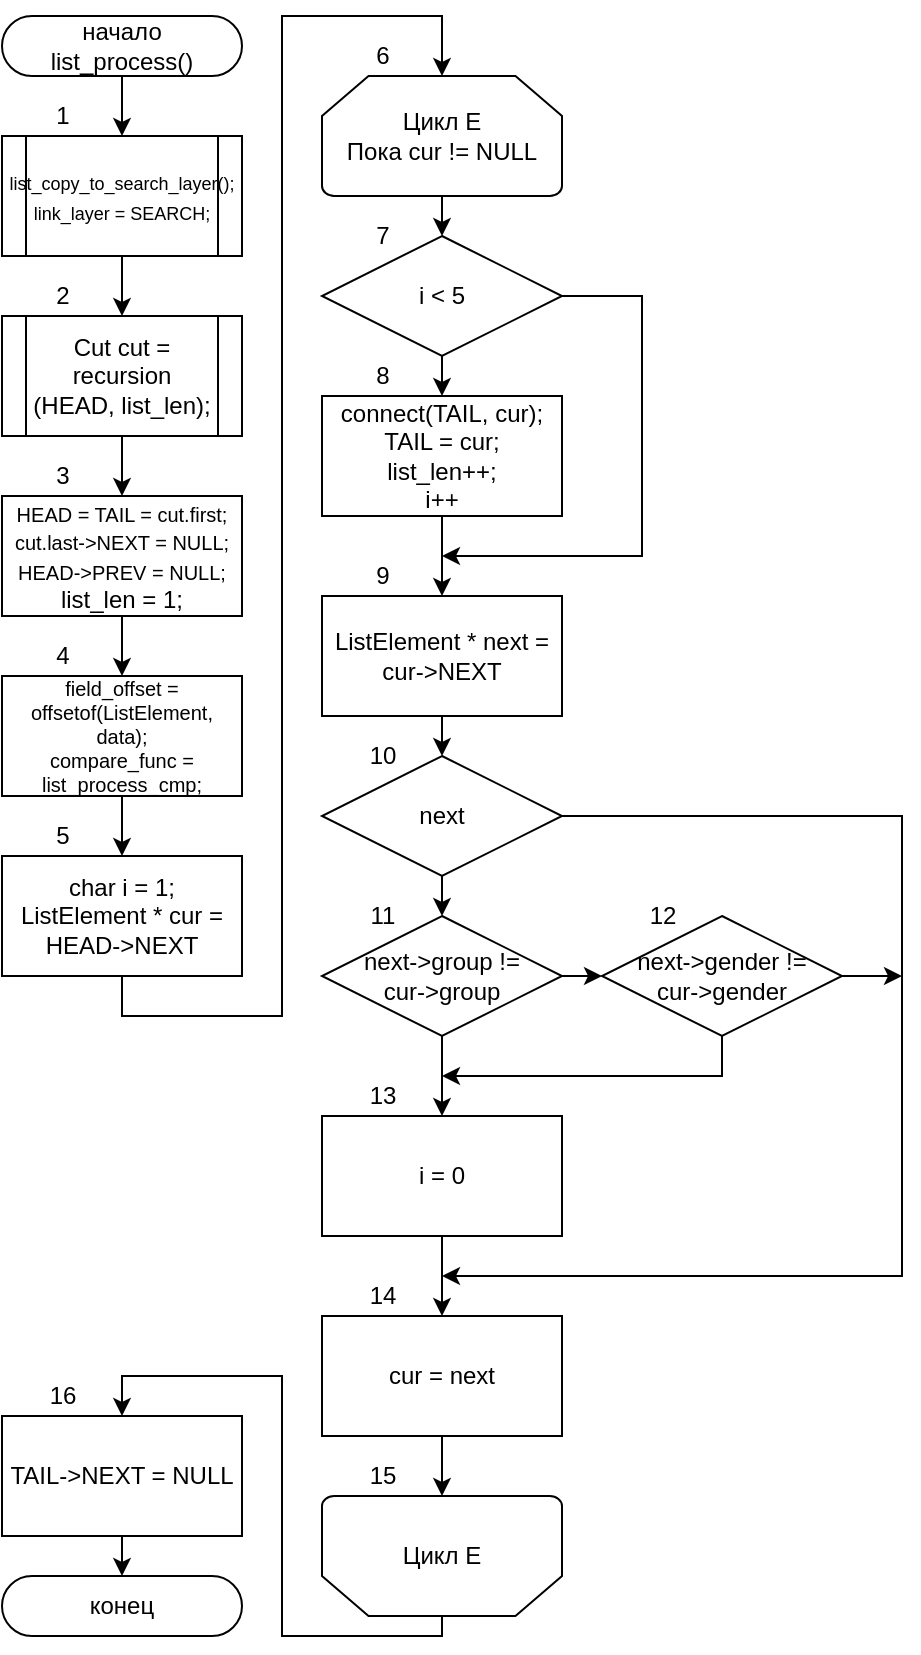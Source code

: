 <mxfile compressed="false" version="14.4.3" type="device">
  <diagram id="uBbau7ussQgPSl02ERnx" name="Page-1">
    <mxGraphModel dx="531" dy="716" grid="1" gridSize="10" guides="1" tooltips="1" connect="1" arrows="1" fold="1" page="1" pageScale="1" pageWidth="850" pageHeight="1100" math="0" shadow="0" extFonts="Permanent Marker^https://fonts.googleapis.com/css?family=Permanent+Marker">
      <root>
        <mxCell id="0" />
        <mxCell id="1" parent="0" />
        <mxCell id="VqFQbHHy4o9Jkx3tYTqD-338" style="edgeStyle=orthogonalEdgeStyle;rounded=0;orthogonalLoop=1;jettySize=auto;html=1;exitX=0.5;exitY=1;exitDx=0;exitDy=0;entryX=0.5;entryY=0;entryDx=0;entryDy=0;" edge="1" parent="1" source="325" target="qXloWMecU9iQvMMXv3q1-339">
          <mxGeometry relative="1" as="geometry" />
        </mxCell>
        <mxCell id="325" value="начало&lt;br&gt;list_process()" style="rounded=1;whiteSpace=wrap;html=1;arcSize=50;" parent="1" vertex="1">
          <mxGeometry x="10" y="10" width="120" height="30" as="geometry" />
        </mxCell>
        <mxCell id="326" value="конец" style="rounded=1;whiteSpace=wrap;html=1;arcSize=50;" parent="1" vertex="1">
          <mxGeometry x="10" y="790" width="120" height="30" as="geometry" />
        </mxCell>
        <mxCell id="324" value="TAIL-&gt;NEXT = NULL" style="rounded=0;whiteSpace=wrap;html=1;" parent="1" vertex="1">
          <mxGeometry x="10" y="710" width="120" height="60" as="geometry" />
        </mxCell>
        <mxCell id="327" style="edgeStyle=orthogonalEdgeStyle;rounded=0;orthogonalLoop=1;jettySize=auto;html=1;exitX=0.5;exitY=1;exitDx=0;exitDy=0;entryX=0.5;entryY=0;entryDx=0;entryDy=0;" parent="1" source="324" target="326" edge="1">
          <mxGeometry relative="1" as="geometry" />
        </mxCell>
        <mxCell id="322" value="Цикл E&lt;br&gt;Пока cur != NULL" style="strokeWidth=1;html=1;shape=mxgraph.flowchart.loop_limit;whiteSpace=wrap;flipV=0;" parent="1" vertex="1">
          <mxGeometry x="170" y="40" width="120" height="60" as="geometry" />
        </mxCell>
        <mxCell id="323" value="Цикл E" style="strokeWidth=1;html=1;shape=mxgraph.flowchart.loop_limit;whiteSpace=wrap;flipV=1;" parent="1" vertex="1">
          <mxGeometry x="170" y="750" width="120" height="60" as="geometry" />
        </mxCell>
        <mxCell id="321" value="cur = next" style="rounded=0;whiteSpace=wrap;html=1;" parent="1" vertex="1">
          <mxGeometry x="170" y="660" width="120" height="60" as="geometry" />
        </mxCell>
        <mxCell id="328" style="edgeStyle=orthogonalEdgeStyle;rounded=0;orthogonalLoop=1;jettySize=auto;html=1;exitX=0.5;exitY=1;exitDx=0;exitDy=0;entryX=0.5;entryY=0;entryDx=0;entryDy=0;" parent="1" source="321" target="323" edge="1">
          <mxGeometry relative="1" as="geometry" />
        </mxCell>
        <mxCell id="qXloWMecU9iQvMMXv3q1-355" style="edgeStyle=orthogonalEdgeStyle;rounded=0;orthogonalLoop=1;jettySize=auto;html=1;exitX=0.5;exitY=1;exitDx=0;exitDy=0;entryX=0.5;entryY=0;entryDx=0;entryDy=0;endSize=6;fontSize=10;" parent="1" source="320" target="qXloWMecU9iQvMMXv3q1-353" edge="1">
          <mxGeometry relative="1" as="geometry" />
        </mxCell>
        <mxCell id="320" value="next" style="rhombus;whiteSpace=wrap;html=1;rounded=0;" parent="1" vertex="1">
          <mxGeometry x="170" y="380" width="120" height="60" as="geometry" />
        </mxCell>
        <mxCell id="319" value="i = 0" style="rounded=0;whiteSpace=wrap;html=1;" parent="1" vertex="1">
          <mxGeometry x="170" y="560" width="120" height="60" as="geometry" />
        </mxCell>
        <mxCell id="329" style="edgeStyle=orthogonalEdgeStyle;rounded=0;orthogonalLoop=1;jettySize=auto;html=1;exitX=0.5;exitY=1;exitDx=0;exitDy=0;entryX=0.5;entryY=0;entryDx=0;entryDy=0;" parent="1" source="319" target="321" edge="1">
          <mxGeometry relative="1" as="geometry" />
        </mxCell>
        <mxCell id="331" style="edgeStyle=orthogonalEdgeStyle;rounded=0;orthogonalLoop=1;jettySize=auto;html=1;exitX=1;exitY=0.5;exitDx=0;exitDy=0;" parent="1" source="320" edge="1">
          <mxGeometry relative="1" as="geometry">
            <mxPoint x="230" y="640" as="targetPoint" />
            <Array as="points">
              <mxPoint x="460" y="410" />
              <mxPoint x="460" y="640" />
            </Array>
          </mxGeometry>
        </mxCell>
        <mxCell id="318" value="ListElement * next = cur-&gt;NEXT" style="rounded=0;whiteSpace=wrap;html=1;" parent="1" vertex="1">
          <mxGeometry x="170" y="300" width="120" height="60" as="geometry" />
        </mxCell>
        <mxCell id="332" style="edgeStyle=orthogonalEdgeStyle;rounded=0;orthogonalLoop=1;jettySize=auto;html=1;exitX=0.5;exitY=1;exitDx=0;exitDy=0;entryX=0.5;entryY=0;entryDx=0;entryDy=0;" parent="1" source="318" target="320" edge="1">
          <mxGeometry relative="1" as="geometry" />
        </mxCell>
        <mxCell id="317" value="i &lt; 5" style="rhombus;whiteSpace=wrap;html=1;rounded=0;" parent="1" vertex="1">
          <mxGeometry x="170" y="120" width="120" height="60" as="geometry" />
        </mxCell>
        <mxCell id="316" value="connect(TAIL, cur);&lt;br&gt;TAIL = cur;&lt;br&gt;list_len++;&lt;br&gt;i++" style="rounded=0;whiteSpace=wrap;html=1;" parent="1" vertex="1">
          <mxGeometry x="170" y="200" width="120" height="60" as="geometry" />
        </mxCell>
        <mxCell id="333" style="edgeStyle=orthogonalEdgeStyle;rounded=0;orthogonalLoop=1;jettySize=auto;html=1;exitX=0.5;exitY=1;exitDx=0;exitDy=0;entryX=0.5;entryY=0;entryDx=0;entryDy=0;" parent="1" source="316" target="318" edge="1">
          <mxGeometry relative="1" as="geometry" />
        </mxCell>
        <mxCell id="334" style="edgeStyle=orthogonalEdgeStyle;rounded=0;orthogonalLoop=1;jettySize=auto;html=1;exitX=0.5;exitY=1;exitDx=0;exitDy=0;entryX=0.5;entryY=0;entryDx=0;entryDy=0;" parent="1" source="317" target="316" edge="1">
          <mxGeometry relative="1" as="geometry" />
        </mxCell>
        <mxCell id="335" style="edgeStyle=orthogonalEdgeStyle;rounded=0;orthogonalLoop=1;jettySize=auto;html=1;exitX=1;exitY=0.5;exitDx=0;exitDy=0;" parent="1" source="317" edge="1">
          <mxGeometry relative="1" as="geometry">
            <mxPoint x="230" y="280" as="targetPoint" />
            <Array as="points">
              <mxPoint x="330" y="150" />
              <mxPoint x="330" y="280" />
            </Array>
          </mxGeometry>
        </mxCell>
        <mxCell id="336" style="edgeStyle=orthogonalEdgeStyle;rounded=0;orthogonalLoop=1;jettySize=auto;html=1;exitX=0.5;exitY=1;exitDx=0;exitDy=0;entryX=0.5;entryY=0;entryDx=0;entryDy=0;" parent="1" source="322" target="317" edge="1">
          <mxGeometry relative="1" as="geometry" />
        </mxCell>
        <mxCell id="337" style="edgeStyle=orthogonalEdgeStyle;rounded=0;orthogonalLoop=1;jettySize=auto;html=1;exitX=0.5;exitY=1;exitDx=0;exitDy=0;entryX=0.5;entryY=0;entryDx=0;entryDy=0;" parent="1" source="323" target="324" edge="1">
          <mxGeometry relative="1" as="geometry">
            <Array as="points">
              <mxPoint x="230" y="820" />
              <mxPoint x="150" y="820" />
              <mxPoint x="150" y="690" />
              <mxPoint x="70" y="690" />
            </Array>
          </mxGeometry>
        </mxCell>
        <mxCell id="315" value="char i = 1;&lt;br&gt;ListElement * cur = HEAD-&amp;gt;NEXT" style="rounded=0;whiteSpace=wrap;html=1;" parent="1" vertex="1">
          <mxGeometry x="10" y="430" width="120" height="60" as="geometry" />
        </mxCell>
        <mxCell id="338" style="edgeStyle=orthogonalEdgeStyle;rounded=0;orthogonalLoop=1;jettySize=auto;html=1;exitX=0.5;exitY=1;exitDx=0;exitDy=0;entryX=0.5;entryY=0;entryDx=0;entryDy=0;" parent="1" source="315" target="322" edge="1">
          <mxGeometry relative="1" as="geometry">
            <Array as="points">
              <mxPoint x="70" y="510" />
              <mxPoint x="150" y="510" />
              <mxPoint x="150" y="10" />
              <mxPoint x="230" y="10" />
            </Array>
          </mxGeometry>
        </mxCell>
        <mxCell id="qXloWMecU9iQvMMXv3q1-350" style="edgeStyle=orthogonalEdgeStyle;rounded=0;orthogonalLoop=1;jettySize=auto;html=1;exitX=0.5;exitY=1;exitDx=0;exitDy=0;entryX=0.5;entryY=0;entryDx=0;entryDy=0;endSize=6;fontSize=12;" parent="1" source="qXloWMecU9iQvMMXv3q1-339" target="qXloWMecU9iQvMMXv3q1-341" edge="1">
          <mxGeometry relative="1" as="geometry" />
        </mxCell>
        <mxCell id="qXloWMecU9iQvMMXv3q1-339" value="&lt;font style=&quot;font-size: 9px&quot;&gt;list_copy_to_search_layer();&lt;br&gt;link_layer = SEARCH;&lt;/font&gt;" style="shape=process;whiteSpace=wrap;html=1;backgroundOutline=1;fontFamily=Helvetica;fontSize=12;fontColor=#000000;align=center;strokeColor=#000000;fillColor=#ffffff;" parent="1" vertex="1">
          <mxGeometry x="10" y="70" width="120" height="60" as="geometry" />
        </mxCell>
        <mxCell id="qXloWMecU9iQvMMXv3q1-347" style="edgeStyle=orthogonalEdgeStyle;rounded=0;orthogonalLoop=1;jettySize=auto;html=1;exitX=0.5;exitY=1;exitDx=0;exitDy=0;entryX=0.5;entryY=0;entryDx=0;entryDy=0;endSize=6;fontSize=12;" parent="1" source="qXloWMecU9iQvMMXv3q1-341" target="qXloWMecU9iQvMMXv3q1-342" edge="1">
          <mxGeometry relative="1" as="geometry" />
        </mxCell>
        <mxCell id="qXloWMecU9iQvMMXv3q1-341" value="&lt;span&gt;Cut cut =&lt;br&gt;recursion&lt;br&gt;(HEAD, list_len);&lt;/span&gt;" style="shape=process;whiteSpace=wrap;html=1;backgroundOutline=1;fontSize=12;" parent="1" vertex="1">
          <mxGeometry x="10" y="160" width="120" height="60" as="geometry" />
        </mxCell>
        <mxCell id="VqFQbHHy4o9Jkx3tYTqD-339" style="edgeStyle=orthogonalEdgeStyle;rounded=0;orthogonalLoop=1;jettySize=auto;html=1;exitX=0.5;exitY=1;exitDx=0;exitDy=0;entryX=0.5;entryY=0;entryDx=0;entryDy=0;" edge="1" parent="1" source="qXloWMecU9iQvMMXv3q1-342" target="qXloWMecU9iQvMMXv3q1-349">
          <mxGeometry relative="1" as="geometry" />
        </mxCell>
        <mxCell id="qXloWMecU9iQvMMXv3q1-342" value="&lt;font style=&quot;font-size: 10px&quot;&gt;&lt;span&gt;HEAD = TAIL = cut.first;&lt;/span&gt;&lt;br&gt;&lt;span&gt;cut.last-&amp;gt;NEXT = NULL;&lt;/span&gt;&lt;br&gt;&lt;span&gt;HEAD-&amp;gt;PREV = NULL;&lt;br&gt;&lt;/span&gt;&lt;span style=&quot;font-size: 12px&quot;&gt;list_len = 1;&lt;/span&gt;&lt;span&gt;&lt;br&gt;&lt;/span&gt;&lt;/font&gt;" style="rounded=0;whiteSpace=wrap;html=1;fontSize=12;" parent="1" vertex="1">
          <mxGeometry x="10" y="250" width="120" height="60" as="geometry" />
        </mxCell>
        <mxCell id="qXloWMecU9iQvMMXv3q1-352" style="edgeStyle=orthogonalEdgeStyle;rounded=0;orthogonalLoop=1;jettySize=auto;html=1;exitX=0.5;exitY=1;exitDx=0;exitDy=0;entryX=0.5;entryY=0;entryDx=0;entryDy=0;endSize=6;fontSize=12;" parent="1" source="qXloWMecU9iQvMMXv3q1-349" target="315" edge="1">
          <mxGeometry relative="1" as="geometry" />
        </mxCell>
        <mxCell id="qXloWMecU9iQvMMXv3q1-349" value="&lt;font style=&quot;font-size: 10px&quot;&gt;field_offset = offsetof(ListElement, data);&lt;br&gt;compare_func = list_process_cmp;&lt;/font&gt;" style="rounded=0;whiteSpace=wrap;html=1;fontSize=10;" parent="1" vertex="1">
          <mxGeometry x="10" y="340" width="120" height="60" as="geometry" />
        </mxCell>
        <mxCell id="qXloWMecU9iQvMMXv3q1-356" style="edgeStyle=orthogonalEdgeStyle;rounded=0;orthogonalLoop=1;jettySize=auto;html=1;exitX=0.5;exitY=1;exitDx=0;exitDy=0;entryX=0.5;entryY=0;entryDx=0;entryDy=0;endSize=6;fontSize=10;" parent="1" source="qXloWMecU9iQvMMXv3q1-353" target="319" edge="1">
          <mxGeometry relative="1" as="geometry" />
        </mxCell>
        <mxCell id="qXloWMecU9iQvMMXv3q1-357" style="edgeStyle=orthogonalEdgeStyle;rounded=0;orthogonalLoop=1;jettySize=auto;html=1;exitX=1;exitY=0.5;exitDx=0;exitDy=0;entryX=0;entryY=0.5;entryDx=0;entryDy=0;endSize=6;fontSize=10;" parent="1" source="qXloWMecU9iQvMMXv3q1-353" target="qXloWMecU9iQvMMXv3q1-354" edge="1">
          <mxGeometry relative="1" as="geometry" />
        </mxCell>
        <mxCell id="qXloWMecU9iQvMMXv3q1-353" value="&lt;font style=&quot;font-size: 12px&quot;&gt;next-&amp;gt;group !=&lt;br&gt;cur-&amp;gt;group&lt;/font&gt;" style="rhombus;whiteSpace=wrap;html=1;rounded=0;fontSize=10;" parent="1" vertex="1">
          <mxGeometry x="170" y="460" width="120" height="60" as="geometry" />
        </mxCell>
        <mxCell id="qXloWMecU9iQvMMXv3q1-358" style="edgeStyle=orthogonalEdgeStyle;rounded=0;orthogonalLoop=1;jettySize=auto;html=1;exitX=0.5;exitY=1;exitDx=0;exitDy=0;endSize=6;fontSize=10;" parent="1" source="qXloWMecU9iQvMMXv3q1-354" edge="1">
          <mxGeometry relative="1" as="geometry">
            <mxPoint x="230" y="540" as="targetPoint" />
            <Array as="points">
              <mxPoint x="370" y="540" />
            </Array>
          </mxGeometry>
        </mxCell>
        <mxCell id="qXloWMecU9iQvMMXv3q1-359" style="edgeStyle=orthogonalEdgeStyle;rounded=0;orthogonalLoop=1;jettySize=auto;html=1;endSize=6;fontSize=10;" parent="1" source="qXloWMecU9iQvMMXv3q1-354" edge="1">
          <mxGeometry relative="1" as="geometry">
            <mxPoint x="460" y="490" as="targetPoint" />
          </mxGeometry>
        </mxCell>
        <mxCell id="qXloWMecU9iQvMMXv3q1-354" value="&lt;font style=&quot;font-size: 12px&quot;&gt;next-&amp;gt;gender !=&lt;br&gt;cur-&amp;gt;gender&lt;/font&gt;" style="rhombus;whiteSpace=wrap;html=1;rounded=0;" parent="1" vertex="1">
          <mxGeometry x="310" y="460" width="120" height="60" as="geometry" />
        </mxCell>
        <mxCell id="VqFQbHHy4o9Jkx3tYTqD-340" value="1" style="text;html=1;align=center;verticalAlign=middle;resizable=0;points=[];autosize=1;" vertex="1" parent="1">
          <mxGeometry x="30" y="50" width="20" height="20" as="geometry" />
        </mxCell>
        <mxCell id="VqFQbHHy4o9Jkx3tYTqD-341" value="2" style="text;html=1;align=center;verticalAlign=middle;resizable=0;points=[];autosize=1;" vertex="1" parent="1">
          <mxGeometry x="30" y="140" width="20" height="20" as="geometry" />
        </mxCell>
        <mxCell id="VqFQbHHy4o9Jkx3tYTqD-342" value="3" style="text;html=1;align=center;verticalAlign=middle;resizable=0;points=[];autosize=1;" vertex="1" parent="1">
          <mxGeometry x="30" y="230" width="20" height="20" as="geometry" />
        </mxCell>
        <mxCell id="VqFQbHHy4o9Jkx3tYTqD-343" value="4" style="text;html=1;align=center;verticalAlign=middle;resizable=0;points=[];autosize=1;" vertex="1" parent="1">
          <mxGeometry x="30" y="320" width="20" height="20" as="geometry" />
        </mxCell>
        <mxCell id="VqFQbHHy4o9Jkx3tYTqD-344" value="5" style="text;html=1;align=center;verticalAlign=middle;resizable=0;points=[];autosize=1;" vertex="1" parent="1">
          <mxGeometry x="30" y="410" width="20" height="20" as="geometry" />
        </mxCell>
        <mxCell id="VqFQbHHy4o9Jkx3tYTqD-345" value="6" style="text;html=1;align=center;verticalAlign=middle;resizable=0;points=[];autosize=1;" vertex="1" parent="1">
          <mxGeometry x="190" y="20" width="20" height="20" as="geometry" />
        </mxCell>
        <mxCell id="VqFQbHHy4o9Jkx3tYTqD-346" value="7" style="text;html=1;align=center;verticalAlign=middle;resizable=0;points=[];autosize=1;" vertex="1" parent="1">
          <mxGeometry x="190" y="110" width="20" height="20" as="geometry" />
        </mxCell>
        <mxCell id="VqFQbHHy4o9Jkx3tYTqD-347" value="8" style="text;html=1;align=center;verticalAlign=middle;resizable=0;points=[];autosize=1;" vertex="1" parent="1">
          <mxGeometry x="190" y="180" width="20" height="20" as="geometry" />
        </mxCell>
        <mxCell id="VqFQbHHy4o9Jkx3tYTqD-348" value="9" style="text;html=1;align=center;verticalAlign=middle;resizable=0;points=[];autosize=1;" vertex="1" parent="1">
          <mxGeometry x="190" y="280" width="20" height="20" as="geometry" />
        </mxCell>
        <mxCell id="VqFQbHHy4o9Jkx3tYTqD-349" value="10" style="text;html=1;align=center;verticalAlign=middle;resizable=0;points=[];autosize=1;" vertex="1" parent="1">
          <mxGeometry x="185" y="370" width="30" height="20" as="geometry" />
        </mxCell>
        <mxCell id="VqFQbHHy4o9Jkx3tYTqD-350" value="11" style="text;html=1;align=center;verticalAlign=middle;resizable=0;points=[];autosize=1;" vertex="1" parent="1">
          <mxGeometry x="185" y="450" width="30" height="20" as="geometry" />
        </mxCell>
        <mxCell id="VqFQbHHy4o9Jkx3tYTqD-351" value="12" style="text;html=1;align=center;verticalAlign=middle;resizable=0;points=[];autosize=1;" vertex="1" parent="1">
          <mxGeometry x="325" y="450" width="30" height="20" as="geometry" />
        </mxCell>
        <mxCell id="VqFQbHHy4o9Jkx3tYTqD-353" value="13" style="text;html=1;align=center;verticalAlign=middle;resizable=0;points=[];autosize=1;" vertex="1" parent="1">
          <mxGeometry x="185" y="540" width="30" height="20" as="geometry" />
        </mxCell>
        <mxCell id="VqFQbHHy4o9Jkx3tYTqD-354" value="14" style="text;html=1;align=center;verticalAlign=middle;resizable=0;points=[];autosize=1;" vertex="1" parent="1">
          <mxGeometry x="185" y="640" width="30" height="20" as="geometry" />
        </mxCell>
        <mxCell id="VqFQbHHy4o9Jkx3tYTqD-355" value="15" style="text;html=1;align=center;verticalAlign=middle;resizable=0;points=[];autosize=1;" vertex="1" parent="1">
          <mxGeometry x="185" y="730" width="30" height="20" as="geometry" />
        </mxCell>
        <mxCell id="VqFQbHHy4o9Jkx3tYTqD-356" value="16" style="text;html=1;align=center;verticalAlign=middle;resizable=0;points=[];autosize=1;" vertex="1" parent="1">
          <mxGeometry x="25" y="690" width="30" height="20" as="geometry" />
        </mxCell>
      </root>
    </mxGraphModel>
  </diagram>
</mxfile>
